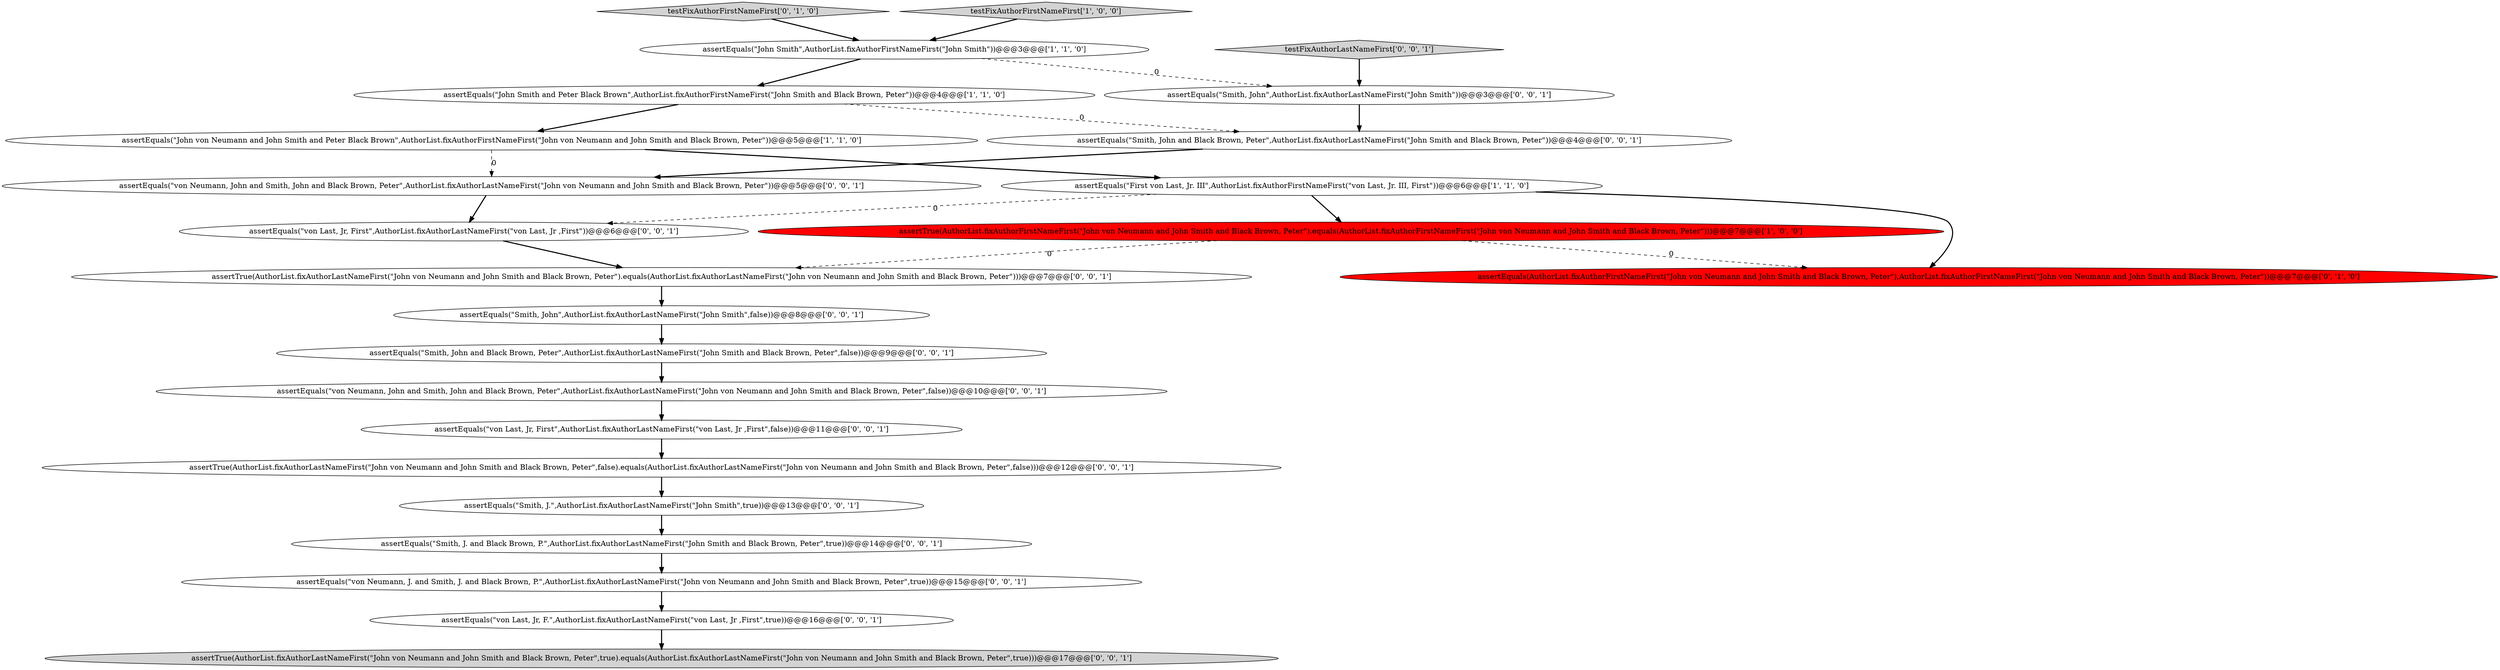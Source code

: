 digraph {
6 [style = filled, label = "testFixAuthorFirstNameFirst['0', '1', '0']", fillcolor = lightgray, shape = diamond image = "AAA0AAABBB2BBB"];
8 [style = filled, label = "assertEquals(\"von Last, Jr, First\",AuthorList.fixAuthorLastNameFirst(\"von Last, Jr ,First\"))@@@6@@@['0', '0', '1']", fillcolor = white, shape = ellipse image = "AAA0AAABBB3BBB"];
16 [style = filled, label = "assertEquals(\"von Neumann, J. and Smith, J. and Black Brown, P.\",AuthorList.fixAuthorLastNameFirst(\"John von Neumann and John Smith and Black Brown, Peter\",true))@@@15@@@['0', '0', '1']", fillcolor = white, shape = ellipse image = "AAA0AAABBB3BBB"];
1 [style = filled, label = "assertEquals(\"First von Last, Jr. III\",AuthorList.fixAuthorFirstNameFirst(\"von Last, Jr. III, First\"))@@@6@@@['1', '1', '0']", fillcolor = white, shape = ellipse image = "AAA0AAABBB1BBB"];
9 [style = filled, label = "assertTrue(AuthorList.fixAuthorLastNameFirst(\"John von Neumann and John Smith and Black Brown, Peter\").equals(AuthorList.fixAuthorLastNameFirst(\"John von Neumann and John Smith and Black Brown, Peter\")))@@@7@@@['0', '0', '1']", fillcolor = white, shape = ellipse image = "AAA0AAABBB3BBB"];
18 [style = filled, label = "testFixAuthorLastNameFirst['0', '0', '1']", fillcolor = lightgray, shape = diamond image = "AAA0AAABBB3BBB"];
14 [style = filled, label = "assertEquals(\"von Last, Jr, First\",AuthorList.fixAuthorLastNameFirst(\"von Last, Jr ,First\",false))@@@11@@@['0', '0', '1']", fillcolor = white, shape = ellipse image = "AAA0AAABBB3BBB"];
11 [style = filled, label = "assertTrue(AuthorList.fixAuthorLastNameFirst(\"John von Neumann and John Smith and Black Brown, Peter\",true).equals(AuthorList.fixAuthorLastNameFirst(\"John von Neumann and John Smith and Black Brown, Peter\",true)))@@@17@@@['0', '0', '1']", fillcolor = lightgray, shape = ellipse image = "AAA0AAABBB3BBB"];
23 [style = filled, label = "assertEquals(\"Smith, John and Black Brown, Peter\",AuthorList.fixAuthorLastNameFirst(\"John Smith and Black Brown, Peter\"))@@@4@@@['0', '0', '1']", fillcolor = white, shape = ellipse image = "AAA0AAABBB3BBB"];
4 [style = filled, label = "assertEquals(\"John Smith\",AuthorList.fixAuthorFirstNameFirst(\"John Smith\"))@@@3@@@['1', '1', '0']", fillcolor = white, shape = ellipse image = "AAA0AAABBB1BBB"];
13 [style = filled, label = "assertEquals(\"Smith, J. and Black Brown, P.\",AuthorList.fixAuthorLastNameFirst(\"John Smith and Black Brown, Peter\",true))@@@14@@@['0', '0', '1']", fillcolor = white, shape = ellipse image = "AAA0AAABBB3BBB"];
12 [style = filled, label = "assertEquals(\"von Neumann, John and Smith, John and Black Brown, Peter\",AuthorList.fixAuthorLastNameFirst(\"John von Neumann and John Smith and Black Brown, Peter\",false))@@@10@@@['0', '0', '1']", fillcolor = white, shape = ellipse image = "AAA0AAABBB3BBB"];
0 [style = filled, label = "testFixAuthorFirstNameFirst['1', '0', '0']", fillcolor = lightgray, shape = diamond image = "AAA0AAABBB1BBB"];
22 [style = filled, label = "assertEquals(\"von Last, Jr, F.\",AuthorList.fixAuthorLastNameFirst(\"von Last, Jr ,First\",true))@@@16@@@['0', '0', '1']", fillcolor = white, shape = ellipse image = "AAA0AAABBB3BBB"];
10 [style = filled, label = "assertEquals(\"Smith, John\",AuthorList.fixAuthorLastNameFirst(\"John Smith\",false))@@@8@@@['0', '0', '1']", fillcolor = white, shape = ellipse image = "AAA0AAABBB3BBB"];
20 [style = filled, label = "assertEquals(\"von Neumann, John and Smith, John and Black Brown, Peter\",AuthorList.fixAuthorLastNameFirst(\"John von Neumann and John Smith and Black Brown, Peter\"))@@@5@@@['0', '0', '1']", fillcolor = white, shape = ellipse image = "AAA0AAABBB3BBB"];
7 [style = filled, label = "assertEquals(AuthorList.fixAuthorFirstNameFirst(\"John von Neumann and John Smith and Black Brown, Peter\"),AuthorList.fixAuthorFirstNameFirst(\"John von Neumann and John Smith and Black Brown, Peter\"))@@@7@@@['0', '1', '0']", fillcolor = red, shape = ellipse image = "AAA1AAABBB2BBB"];
2 [style = filled, label = "assertTrue(AuthorList.fixAuthorFirstNameFirst(\"John von Neumann and John Smith and Black Brown, Peter\").equals(AuthorList.fixAuthorFirstNameFirst(\"John von Neumann and John Smith and Black Brown, Peter\")))@@@7@@@['1', '0', '0']", fillcolor = red, shape = ellipse image = "AAA1AAABBB1BBB"];
5 [style = filled, label = "assertEquals(\"John von Neumann and John Smith and Peter Black Brown\",AuthorList.fixAuthorFirstNameFirst(\"John von Neumann and John Smith and Black Brown, Peter\"))@@@5@@@['1', '1', '0']", fillcolor = white, shape = ellipse image = "AAA0AAABBB1BBB"];
15 [style = filled, label = "assertEquals(\"Smith, John and Black Brown, Peter\",AuthorList.fixAuthorLastNameFirst(\"John Smith and Black Brown, Peter\",false))@@@9@@@['0', '0', '1']", fillcolor = white, shape = ellipse image = "AAA0AAABBB3BBB"];
19 [style = filled, label = "assertEquals(\"Smith, John\",AuthorList.fixAuthorLastNameFirst(\"John Smith\"))@@@3@@@['0', '0', '1']", fillcolor = white, shape = ellipse image = "AAA0AAABBB3BBB"];
3 [style = filled, label = "assertEquals(\"John Smith and Peter Black Brown\",AuthorList.fixAuthorFirstNameFirst(\"John Smith and Black Brown, Peter\"))@@@4@@@['1', '1', '0']", fillcolor = white, shape = ellipse image = "AAA0AAABBB1BBB"];
21 [style = filled, label = "assertTrue(AuthorList.fixAuthorLastNameFirst(\"John von Neumann and John Smith and Black Brown, Peter\",false).equals(AuthorList.fixAuthorLastNameFirst(\"John von Neumann and John Smith and Black Brown, Peter\",false)))@@@12@@@['0', '0', '1']", fillcolor = white, shape = ellipse image = "AAA0AAABBB3BBB"];
17 [style = filled, label = "assertEquals(\"Smith, J.\",AuthorList.fixAuthorLastNameFirst(\"John Smith\",true))@@@13@@@['0', '0', '1']", fillcolor = white, shape = ellipse image = "AAA0AAABBB3BBB"];
4->3 [style = bold, label=""];
23->20 [style = bold, label=""];
10->15 [style = bold, label=""];
18->19 [style = bold, label=""];
9->10 [style = bold, label=""];
16->22 [style = bold, label=""];
2->7 [style = dashed, label="0"];
1->7 [style = bold, label=""];
13->16 [style = bold, label=""];
5->20 [style = dashed, label="0"];
3->23 [style = dashed, label="0"];
5->1 [style = bold, label=""];
6->4 [style = bold, label=""];
3->5 [style = bold, label=""];
20->8 [style = bold, label=""];
0->4 [style = bold, label=""];
2->9 [style = dashed, label="0"];
19->23 [style = bold, label=""];
12->14 [style = bold, label=""];
8->9 [style = bold, label=""];
4->19 [style = dashed, label="0"];
1->8 [style = dashed, label="0"];
1->2 [style = bold, label=""];
15->12 [style = bold, label=""];
17->13 [style = bold, label=""];
21->17 [style = bold, label=""];
22->11 [style = bold, label=""];
14->21 [style = bold, label=""];
}
